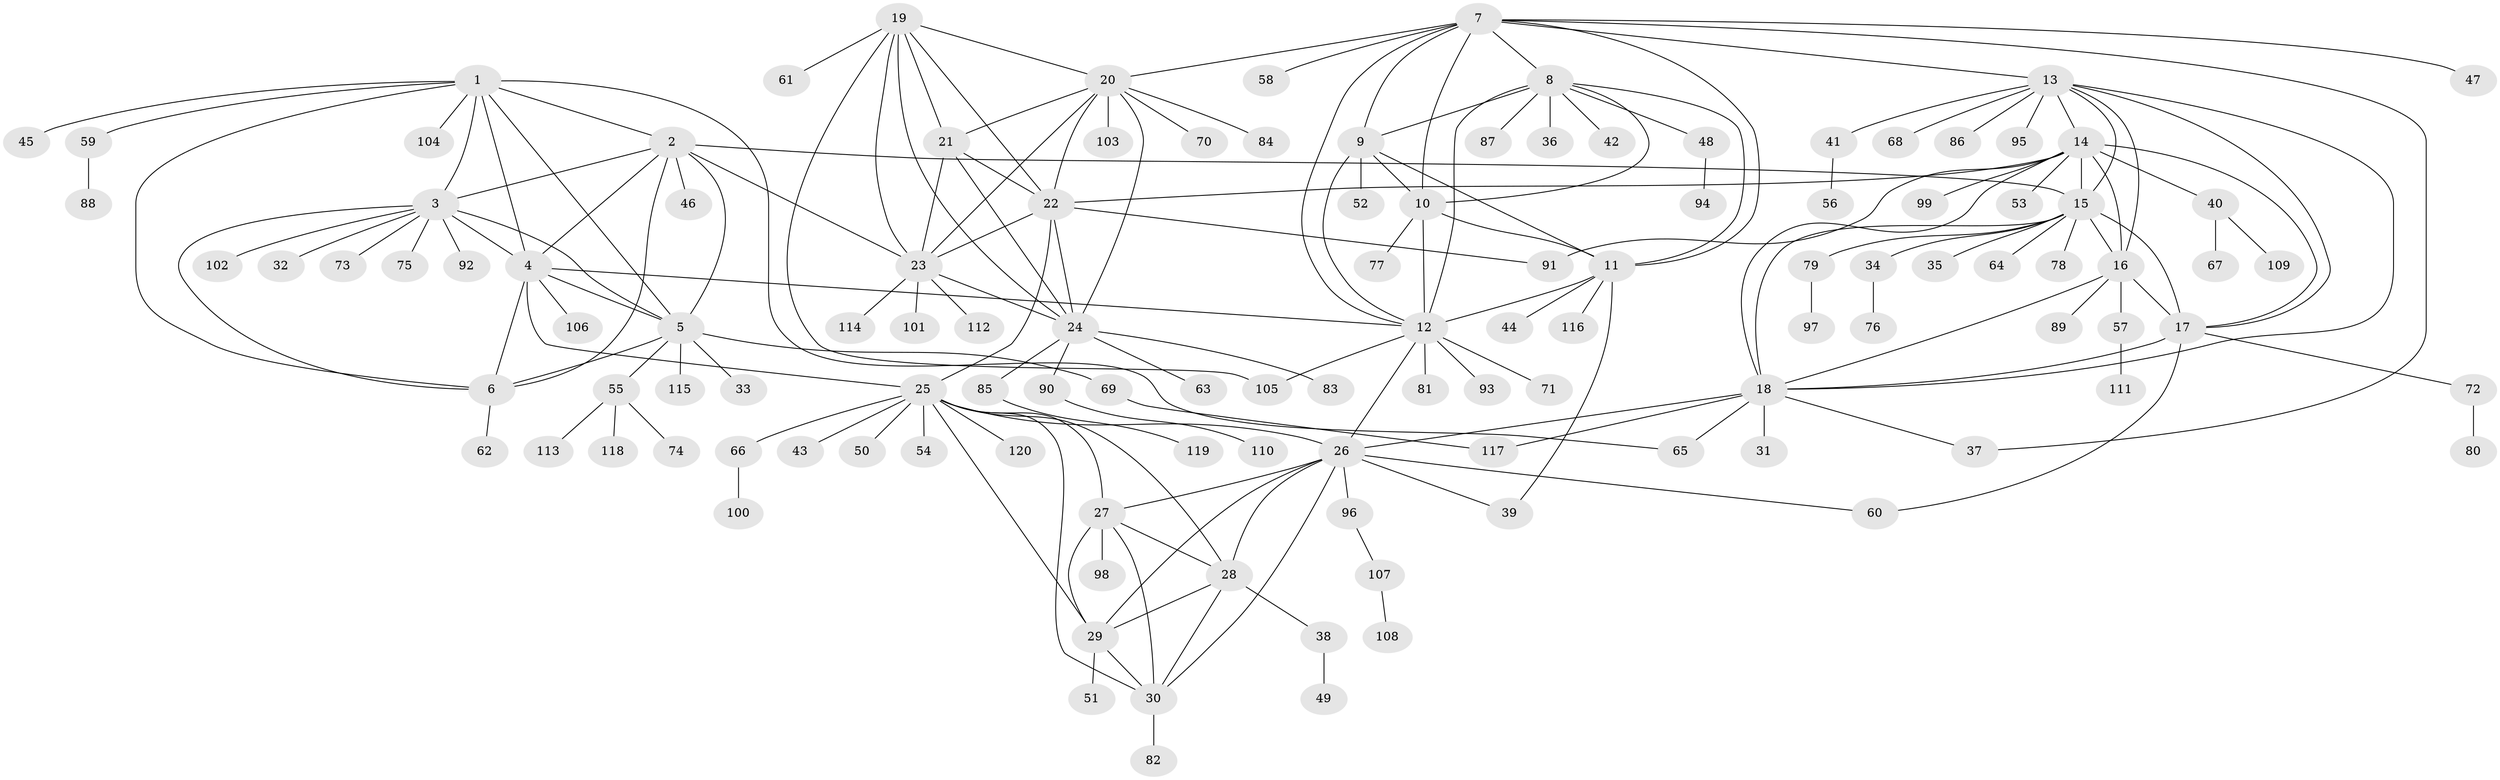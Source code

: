 // coarse degree distribution, {5: 0.03333333333333333, 3: 0.03333333333333333, 4: 0.03333333333333333, 1: 0.7833333333333333, 2: 0.03333333333333333, 13: 0.03333333333333333, 15: 0.016666666666666666, 10: 0.016666666666666666, 12: 0.016666666666666666}
// Generated by graph-tools (version 1.1) at 2025/58/03/04/25 21:58:43]
// undirected, 120 vertices, 182 edges
graph export_dot {
graph [start="1"]
  node [color=gray90,style=filled];
  1;
  2;
  3;
  4;
  5;
  6;
  7;
  8;
  9;
  10;
  11;
  12;
  13;
  14;
  15;
  16;
  17;
  18;
  19;
  20;
  21;
  22;
  23;
  24;
  25;
  26;
  27;
  28;
  29;
  30;
  31;
  32;
  33;
  34;
  35;
  36;
  37;
  38;
  39;
  40;
  41;
  42;
  43;
  44;
  45;
  46;
  47;
  48;
  49;
  50;
  51;
  52;
  53;
  54;
  55;
  56;
  57;
  58;
  59;
  60;
  61;
  62;
  63;
  64;
  65;
  66;
  67;
  68;
  69;
  70;
  71;
  72;
  73;
  74;
  75;
  76;
  77;
  78;
  79;
  80;
  81;
  82;
  83;
  84;
  85;
  86;
  87;
  88;
  89;
  90;
  91;
  92;
  93;
  94;
  95;
  96;
  97;
  98;
  99;
  100;
  101;
  102;
  103;
  104;
  105;
  106;
  107;
  108;
  109;
  110;
  111;
  112;
  113;
  114;
  115;
  116;
  117;
  118;
  119;
  120;
  1 -- 2;
  1 -- 3;
  1 -- 4;
  1 -- 5;
  1 -- 6;
  1 -- 45;
  1 -- 59;
  1 -- 65;
  1 -- 104;
  2 -- 3;
  2 -- 4;
  2 -- 5;
  2 -- 6;
  2 -- 15;
  2 -- 23;
  2 -- 46;
  3 -- 4;
  3 -- 5;
  3 -- 6;
  3 -- 32;
  3 -- 73;
  3 -- 75;
  3 -- 92;
  3 -- 102;
  4 -- 5;
  4 -- 6;
  4 -- 12;
  4 -- 25;
  4 -- 106;
  5 -- 6;
  5 -- 33;
  5 -- 55;
  5 -- 69;
  5 -- 115;
  6 -- 62;
  7 -- 8;
  7 -- 9;
  7 -- 10;
  7 -- 11;
  7 -- 12;
  7 -- 13;
  7 -- 20;
  7 -- 37;
  7 -- 47;
  7 -- 58;
  8 -- 9;
  8 -- 10;
  8 -- 11;
  8 -- 12;
  8 -- 36;
  8 -- 42;
  8 -- 48;
  8 -- 87;
  9 -- 10;
  9 -- 11;
  9 -- 12;
  9 -- 52;
  10 -- 11;
  10 -- 12;
  10 -- 77;
  11 -- 12;
  11 -- 39;
  11 -- 44;
  11 -- 116;
  12 -- 26;
  12 -- 71;
  12 -- 81;
  12 -- 93;
  12 -- 105;
  13 -- 14;
  13 -- 15;
  13 -- 16;
  13 -- 17;
  13 -- 18;
  13 -- 41;
  13 -- 68;
  13 -- 86;
  13 -- 95;
  14 -- 15;
  14 -- 16;
  14 -- 17;
  14 -- 18;
  14 -- 22;
  14 -- 40;
  14 -- 53;
  14 -- 91;
  14 -- 99;
  15 -- 16;
  15 -- 17;
  15 -- 18;
  15 -- 34;
  15 -- 35;
  15 -- 64;
  15 -- 78;
  15 -- 79;
  16 -- 17;
  16 -- 18;
  16 -- 57;
  16 -- 89;
  17 -- 18;
  17 -- 60;
  17 -- 72;
  18 -- 26;
  18 -- 31;
  18 -- 37;
  18 -- 65;
  18 -- 117;
  19 -- 20;
  19 -- 21;
  19 -- 22;
  19 -- 23;
  19 -- 24;
  19 -- 61;
  19 -- 105;
  20 -- 21;
  20 -- 22;
  20 -- 23;
  20 -- 24;
  20 -- 70;
  20 -- 84;
  20 -- 103;
  21 -- 22;
  21 -- 23;
  21 -- 24;
  22 -- 23;
  22 -- 24;
  22 -- 25;
  22 -- 91;
  23 -- 24;
  23 -- 101;
  23 -- 112;
  23 -- 114;
  24 -- 63;
  24 -- 83;
  24 -- 85;
  24 -- 90;
  25 -- 26;
  25 -- 27;
  25 -- 28;
  25 -- 29;
  25 -- 30;
  25 -- 43;
  25 -- 50;
  25 -- 54;
  25 -- 66;
  25 -- 120;
  26 -- 27;
  26 -- 28;
  26 -- 29;
  26 -- 30;
  26 -- 39;
  26 -- 60;
  26 -- 96;
  27 -- 28;
  27 -- 29;
  27 -- 30;
  27 -- 98;
  28 -- 29;
  28 -- 30;
  28 -- 38;
  29 -- 30;
  29 -- 51;
  30 -- 82;
  34 -- 76;
  38 -- 49;
  40 -- 67;
  40 -- 109;
  41 -- 56;
  48 -- 94;
  55 -- 74;
  55 -- 113;
  55 -- 118;
  57 -- 111;
  59 -- 88;
  66 -- 100;
  69 -- 117;
  72 -- 80;
  79 -- 97;
  85 -- 119;
  90 -- 110;
  96 -- 107;
  107 -- 108;
}
